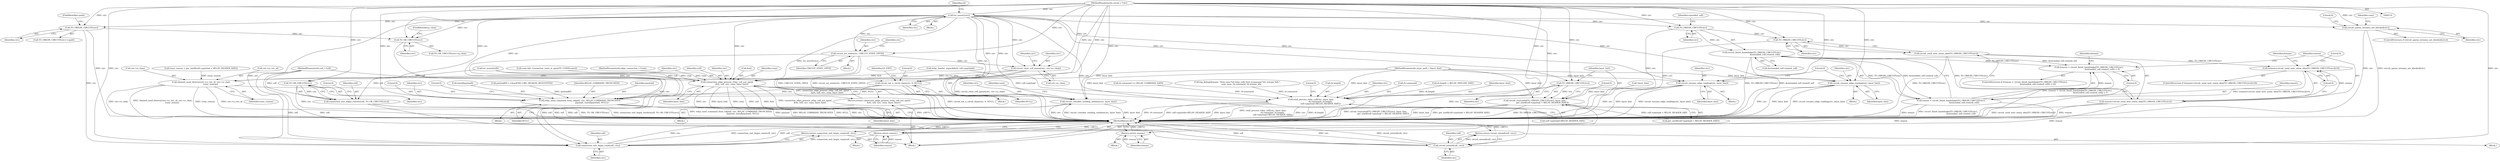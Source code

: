 digraph "0_tor_56a7c5bc15e0447203a491c1ee37de9939ad1dcd@API" {
"1000139" [label="(Call,tor_assert(circ))"];
"1000116" [label="(MethodParameterIn,circuit_t *circ)"];
"1000249" [label="(Call,connection_edge_process_relay_cell_not_open(\n               &rh, cell, circ, conn, layer_hint))"];
"1000248" [label="(Return,return connection_edge_process_relay_cell_not_open(\n               &rh, cell, circ, conn, layer_hint);)"];
"1000292" [label="(Call,TO_ORIGIN_CIRCUIT(circ))"];
"1000332" [label="(Call,TO_OR_CIRCUIT(circ))"];
"1000340" [label="(Call,connection_exit_begin_conn(cell, circ))"];
"1000339" [label="(Return,return connection_exit_begin_conn(cell, circ);)"];
"1000393" [label="(Call,circuit_consider_sending_sendme(circ, layer_hint))"];
"1000631" [label="(Call,circuit_extend(cell, circ))"];
"1000630" [label="(Return,return circuit_extend(cell, circ);)"];
"1000682" [label="(Call,TO_ORIGIN_CIRCUIT(circ))"];
"1000681" [label="(Call,circuit_finish_handshake(TO_ORIGIN_CIRCUIT(circ),\n                                         &extended_cell.created_cell))"];
"1000678" [label="(Call,(reason = circuit_finish_handshake(TO_ORIGIN_CIRCUIT(circ),\n                                         &extended_cell.created_cell)) < 0)"];
"1000679" [label="(Call,reason = circuit_finish_handshake(TO_ORIGIN_CIRCUIT(circ),\n                                         &extended_cell.created_cell))"];
"1000693" [label="(Return,return reason;)"];
"1000700" [label="(Call,TO_ORIGIN_CIRCUIT(circ))"];
"1000699" [label="(Call,circuit_send_next_onion_skin(TO_ORIGIN_CIRCUIT(circ)))"];
"1000696" [label="(Call,(reason=circuit_send_next_onion_skin(TO_ORIGIN_CIRCUIT(circ)))<0)"];
"1000697" [label="(Call,reason=circuit_send_next_onion_skin(TO_ORIGIN_CIRCUIT(circ)))"];
"1000707" [label="(Return,return reason;)"];
"1000746" [label="(Call,circuit_set_state(circ, CIRCUIT_STATE_OPEN))"];
"1000763" [label="(Call,circuit_clear_cell_queue(circ, circ->n_chan))"];
"1000768" [label="(Call,channel_send_destroy(circ->n_circ_id, circ->n_chan,\n                             trunc_reason))"];
"1000776" [label="(Call,circuit_set_n_circid_chan(circ, 0, NULL))"];
"1000792" [label="(Call,relay_send_command_from_edge(0, circ, RELAY_COMMAND_TRUNCATED,\n                                     payload, sizeof(payload), NULL))"];
"1000814" [label="(Call,TO_ORIGIN_CIRCUIT(circ))"];
"1000813" [label="(Call,circuit_truncated(TO_ORIGIN_CIRCUIT(circ), layer_hint,\n                        get_uint8(cell->payload + RELAY_HEADER_SIZE)))"];
"1000878" [label="(Call,circuit_resume_edge_reading(circ, layer_hint))"];
"1000913" [label="(Call,circuit_resume_edge_reading(circ, layer_hint))"];
"1000942" [label="(Call,circuit_queue_streams_are_blocked(circ))"];
"1001004" [label="(Call,TO_OR_CIRCUIT(circ))"];
"1001002" [label="(Call,connection_exit_begin_resolve(cell, TO_OR_CIRCUIT(circ)))"];
"1001033" [label="(Call,rend_process_relay_cell(circ, layer_hint,\n                              rh.command, rh.length,\n                              cell->payload+RELAY_HEADER_SIZE))"];
"1000813" [label="(Call,circuit_truncated(TO_ORIGIN_CIRCUIT(circ), layer_hint,\n                        get_uint8(cell->payload + RELAY_HEADER_SIZE)))"];
"1001034" [label="(Identifier,circ)"];
"1000768" [label="(Call,channel_send_destroy(circ->n_circ_id, circ->n_chan,\n                             trunc_reason))"];
"1000702" [label="(Literal,0)"];
"1000137" [label="(Call,tor_assert(cell))"];
"1000689" [label="(Block,)"];
"1000694" [label="(Identifier,reason)"];
"1000765" [label="(Call,circ->n_chan)"];
"1000682" [label="(Call,TO_ORIGIN_CIRCUIT(circ))"];
"1000941" [label="(ControlStructure,if (circuit_queue_streams_are_blocked(circ)))"];
"1000796" [label="(Identifier,payload)"];
"1001005" [label="(Identifier,circ)"];
"1000340" [label="(Call,connection_exit_begin_conn(cell, circ))"];
"1000116" [label="(MethodParameterIn,circuit_t *circ)"];
"1000770" [label="(Identifier,circ)"];
"1000710" [label="(Literal,0)"];
"1000943" [label="(Identifier,circ)"];
"1000632" [label="(Identifier,cell)"];
"1000707" [label="(Return,return reason;)"];
"1000680" [label="(Identifier,reason)"];
"1000247" [label="(Block,)"];
"1001036" [label="(Call,rh.command)"];
"1000751" [label="(Identifier,circ)"];
"1000804" [label="(Call,!layer_hint)"];
"1000341" [label="(Identifier,cell)"];
"1000339" [label="(Return,return connection_exit_begin_conn(cell, circ);)"];
"1000697" [label="(Call,reason=circuit_send_next_onion_skin(TO_ORIGIN_CIRCUIT(circ)))"];
"1000118" [label="(MethodParameterIn,crypt_path_t *layer_hint)"];
"1000793" [label="(Literal,0)"];
"1000139" [label="(Call,tor_assert(circ))"];
"1000255" [label="(Identifier,layer_hint)"];
"1000917" [label="(Literal,0)"];
"1000783" [label="(Block,)"];
"1001002" [label="(Call,connection_exit_begin_resolve(cell, TO_OR_CIRCUIT(circ)))"];
"1000294" [label="(FieldIdentifier,cpath)"];
"1000769" [label="(Call,circ->n_circ_id)"];
"1000394" [label="(Identifier,circ)"];
"1000699" [label="(Call,circuit_send_next_onion_skin(TO_ORIGIN_CIRCUIT(circ)))"];
"1000817" [label="(Call,get_uint8(cell->payload + RELAY_HEADER_SIZE))"];
"1000536" [label="(Block,)"];
"1000686" [label="(Identifier,extended_cell)"];
"1000160" [label="(Call,rh.length > RELAY_PAYLOAD_SIZE)"];
"1000260" [label="(Block,)"];
"1000915" [label="(Identifier,layer_hint)"];
"1001035" [label="(Identifier,layer_hint)"];
"1000794" [label="(Identifier,circ)"];
"1000698" [label="(Identifier,reason)"];
"1000683" [label="(Identifier,circ)"];
"1000764" [label="(Identifier,circ)"];
"1000949" [label="(Identifier,conn)"];
"1000677" [label="(ControlStructure,if ((reason = circuit_finish_handshake(TO_ORIGIN_CIRCUIT(circ),\n                                         &extended_cell.created_cell)) < 0))"];
"1000814" [label="(Call,TO_ORIGIN_CIRCUIT(circ))"];
"1000816" [label="(Identifier,layer_hint)"];
"1000678" [label="(Call,(reason = circuit_finish_handshake(TO_ORIGIN_CIRCUIT(circ),\n                                         &extended_cell.created_cell)) < 0)"];
"1000693" [label="(Return,return reason;)"];
"1000237" [label="(Call,rh.command == RELAY_COMMAND_DATA)"];
"1000878" [label="(Call,circuit_resume_edge_reading(circ, layer_hint))"];
"1000725" [label="(Block,)"];
"1000334" [label="(FieldIdentifier,p_chan)"];
"1000781" [label="(Identifier,LD_EXIT)"];
"1000700" [label="(Call,TO_ORIGIN_CIRCUIT(circ))"];
"1000140" [label="(Identifier,circ)"];
"1000205" [label="(Call,conn && !connection_state_is_open(TO_CONN(conn)))"];
"1000779" [label="(Identifier,NULL)"];
"1001033" [label="(Call,rend_process_relay_cell(circ, layer_hint,\n                              rh.command, rh.length,\n                              cell->payload+RELAY_HEADER_SIZE))"];
"1000141" [label="(Call,relay_header_unpack(&rh, cell->payload))"];
"1000801" [label="(Literal,0)"];
"1000879" [label="(Identifier,circ)"];
"1000701" [label="(Identifier,circ)"];
"1000776" [label="(Call,circuit_set_n_circid_chan(circ, 0, NULL))"];
"1000149" [label="(Call,log_debug(domain, \"Now seen %d relay cells here (command %d, stream %d).\",\n            num_seen, rh.command, rh.stream_id))"];
"1000249" [label="(Call,connection_edge_process_relay_cell_not_open(\n               &rh, cell, circ, conn, layer_hint))"];
"1000772" [label="(Call,circ->n_chan)"];
"1000696" [label="(Call,(reason=circuit_send_next_onion_skin(TO_ORIGIN_CIRCUIT(circ)))<0)"];
"1000914" [label="(Identifier,circ)"];
"1000747" [label="(Identifier,circ)"];
"1000946" [label="(Literal,0)"];
"1000695" [label="(ControlStructure,if ((reason=circuit_send_next_onion_skin(TO_ORIGIN_CIRCUIT(circ)))<0))"];
"1000815" [label="(Identifier,circ)"];
"1000705" [label="(Identifier,domain)"];
"1000143" [label="(Identifier,rh)"];
"1000681" [label="(Call,circuit_finish_handshake(TO_ORIGIN_CIRCUIT(circ),\n                                         &extended_cell.created_cell))"];
"1001042" [label="(Call,cell->payload+RELAY_HEADER_SIZE)"];
"1000633" [label="(Identifier,circ)"];
"1000703" [label="(Block,)"];
"1000117" [label="(MethodParameterIn,edge_connection_t *conn)"];
"1000942" [label="(Call,circuit_queue_streams_are_blocked(circ))"];
"1000332" [label="(Call,TO_OR_CIRCUIT(circ))"];
"1000252" [label="(Identifier,cell)"];
"1000755" [label="(Call,trunc_reason = get_uint8(cell->payload + RELAY_HEADER_SIZE))"];
"1000748" [label="(Identifier,CIRCUIT_STATE_OPEN)"];
"1000248" [label="(Return,return connection_edge_process_relay_cell_not_open(\n               &rh, cell, circ, conn, layer_hint);)"];
"1001048" [label="(Literal,0)"];
"1000880" [label="(Identifier,layer_hint)"];
"1001039" [label="(Call,rh.length)"];
"1000115" [label="(MethodParameterIn,cell_t *cell)"];
"1000797" [label="(Call,sizeof(payload))"];
"1000882" [label="(Block,)"];
"1000799" [label="(Identifier,NULL)"];
"1000785" [label="(Call,payload[0] = (char)END_CIRC_REASON_REQUESTED)"];
"1000746" [label="(Call,circuit_set_state(circ, CIRCUIT_STATE_OPEN))"];
"1000342" [label="(Identifier,circ)"];
"1000753" [label="(Block,)"];
"1000119" [label="(Block,)"];
"1000398" [label="(Identifier,conn)"];
"1000684" [label="(Call,&extended_cell.created_cell)"];
"1000708" [label="(Identifier,reason)"];
"1000777" [label="(Identifier,circ)"];
"1000631" [label="(Call,circuit_extend(cell, circ))"];
"1000630" [label="(Return,return circuit_extend(cell, circ);)"];
"1000679" [label="(Call,reason = circuit_finish_handshake(TO_ORIGIN_CIRCUIT(circ),\n                                         &extended_cell.created_cell))"];
"1001007" [label="(Literal,0)"];
"1000763" [label="(Call,circuit_clear_cell_queue(circ, circ->n_chan))"];
"1000292" [label="(Call,TO_ORIGIN_CIRCUIT(circ))"];
"1000850" [label="(Block,)"];
"1000333" [label="(Identifier,circ)"];
"1001058" [label="(MethodReturn,RET)"];
"1000792" [label="(Call,relay_send_command_from_edge(0, circ, RELAY_COMMAND_TRUNCATED,\n                                     payload, sizeof(payload), NULL))"];
"1000393" [label="(Call,circuit_consider_sending_sendme(circ, layer_hint))"];
"1000778" [label="(Literal,0)"];
"1001004" [label="(Call,TO_OR_CIRCUIT(circ))"];
"1000688" [label="(Literal,0)"];
"1000795" [label="(Identifier,RELAY_COMMAND_TRUNCATED)"];
"1001003" [label="(Identifier,cell)"];
"1000913" [label="(Call,circuit_resume_edge_reading(circ, layer_hint))"];
"1000293" [label="(Identifier,circ)"];
"1000824" [label="(Literal,0)"];
"1000291" [label="(Call,TO_ORIGIN_CIRCUIT(circ)->cpath)"];
"1000331" [label="(Call,TO_OR_CIRCUIT(circ)->p_chan)"];
"1000253" [label="(Identifier,circ)"];
"1000395" [label="(Identifier,layer_hint)"];
"1000691" [label="(Identifier,domain)"];
"1000250" [label="(Call,&rh)"];
"1000775" [label="(Identifier,trunc_reason)"];
"1000254" [label="(Identifier,conn)"];
"1000139" -> "1000119"  [label="AST: "];
"1000139" -> "1000140"  [label="CFG: "];
"1000140" -> "1000139"  [label="AST: "];
"1000143" -> "1000139"  [label="CFG: "];
"1000139" -> "1001058"  [label="DDG: tor_assert(circ)"];
"1000139" -> "1001058"  [label="DDG: circ"];
"1000116" -> "1000139"  [label="DDG: circ"];
"1000139" -> "1000249"  [label="DDG: circ"];
"1000139" -> "1000292"  [label="DDG: circ"];
"1000139" -> "1000332"  [label="DDG: circ"];
"1000139" -> "1000340"  [label="DDG: circ"];
"1000139" -> "1000393"  [label="DDG: circ"];
"1000139" -> "1000631"  [label="DDG: circ"];
"1000139" -> "1000682"  [label="DDG: circ"];
"1000139" -> "1000746"  [label="DDG: circ"];
"1000139" -> "1000763"  [label="DDG: circ"];
"1000139" -> "1000792"  [label="DDG: circ"];
"1000139" -> "1000814"  [label="DDG: circ"];
"1000139" -> "1000878"  [label="DDG: circ"];
"1000139" -> "1000913"  [label="DDG: circ"];
"1000139" -> "1000942"  [label="DDG: circ"];
"1000139" -> "1001004"  [label="DDG: circ"];
"1000139" -> "1001033"  [label="DDG: circ"];
"1000116" -> "1000114"  [label="AST: "];
"1000116" -> "1001058"  [label="DDG: circ"];
"1000116" -> "1000249"  [label="DDG: circ"];
"1000116" -> "1000292"  [label="DDG: circ"];
"1000116" -> "1000332"  [label="DDG: circ"];
"1000116" -> "1000340"  [label="DDG: circ"];
"1000116" -> "1000393"  [label="DDG: circ"];
"1000116" -> "1000631"  [label="DDG: circ"];
"1000116" -> "1000682"  [label="DDG: circ"];
"1000116" -> "1000700"  [label="DDG: circ"];
"1000116" -> "1000746"  [label="DDG: circ"];
"1000116" -> "1000763"  [label="DDG: circ"];
"1000116" -> "1000776"  [label="DDG: circ"];
"1000116" -> "1000792"  [label="DDG: circ"];
"1000116" -> "1000814"  [label="DDG: circ"];
"1000116" -> "1000878"  [label="DDG: circ"];
"1000116" -> "1000913"  [label="DDG: circ"];
"1000116" -> "1000942"  [label="DDG: circ"];
"1000116" -> "1001004"  [label="DDG: circ"];
"1000116" -> "1001033"  [label="DDG: circ"];
"1000249" -> "1000248"  [label="AST: "];
"1000249" -> "1000255"  [label="CFG: "];
"1000250" -> "1000249"  [label="AST: "];
"1000252" -> "1000249"  [label="AST: "];
"1000253" -> "1000249"  [label="AST: "];
"1000254" -> "1000249"  [label="AST: "];
"1000255" -> "1000249"  [label="AST: "];
"1000248" -> "1000249"  [label="CFG: "];
"1000249" -> "1001058"  [label="DDG: circ"];
"1000249" -> "1001058"  [label="DDG: layer_hint"];
"1000249" -> "1001058"  [label="DDG: conn"];
"1000249" -> "1001058"  [label="DDG: cell"];
"1000249" -> "1001058"  [label="DDG: &rh"];
"1000249" -> "1001058"  [label="DDG: connection_edge_process_relay_cell_not_open(\n               &rh, cell, circ, conn, layer_hint)"];
"1000249" -> "1000248"  [label="DDG: connection_edge_process_relay_cell_not_open(\n               &rh, cell, circ, conn, layer_hint)"];
"1000141" -> "1000249"  [label="DDG: &rh"];
"1000137" -> "1000249"  [label="DDG: cell"];
"1000115" -> "1000249"  [label="DDG: cell"];
"1000205" -> "1000249"  [label="DDG: conn"];
"1000117" -> "1000249"  [label="DDG: conn"];
"1000118" -> "1000249"  [label="DDG: layer_hint"];
"1000248" -> "1000247"  [label="AST: "];
"1001058" -> "1000248"  [label="CFG: "];
"1000248" -> "1001058"  [label="DDG: <RET>"];
"1000292" -> "1000291"  [label="AST: "];
"1000292" -> "1000293"  [label="CFG: "];
"1000293" -> "1000292"  [label="AST: "];
"1000294" -> "1000292"  [label="CFG: "];
"1000292" -> "1001058"  [label="DDG: circ"];
"1000292" -> "1000332"  [label="DDG: circ"];
"1000292" -> "1000340"  [label="DDG: circ"];
"1000332" -> "1000331"  [label="AST: "];
"1000332" -> "1000333"  [label="CFG: "];
"1000333" -> "1000332"  [label="AST: "];
"1000334" -> "1000332"  [label="CFG: "];
"1000332" -> "1000340"  [label="DDG: circ"];
"1000340" -> "1000339"  [label="AST: "];
"1000340" -> "1000342"  [label="CFG: "];
"1000341" -> "1000340"  [label="AST: "];
"1000342" -> "1000340"  [label="AST: "];
"1000339" -> "1000340"  [label="CFG: "];
"1000340" -> "1001058"  [label="DDG: circ"];
"1000340" -> "1001058"  [label="DDG: connection_exit_begin_conn(cell, circ)"];
"1000340" -> "1001058"  [label="DDG: cell"];
"1000340" -> "1000339"  [label="DDG: connection_exit_begin_conn(cell, circ)"];
"1000137" -> "1000340"  [label="DDG: cell"];
"1000115" -> "1000340"  [label="DDG: cell"];
"1000339" -> "1000260"  [label="AST: "];
"1001058" -> "1000339"  [label="CFG: "];
"1000339" -> "1001058"  [label="DDG: <RET>"];
"1000393" -> "1000260"  [label="AST: "];
"1000393" -> "1000395"  [label="CFG: "];
"1000394" -> "1000393"  [label="AST: "];
"1000395" -> "1000393"  [label="AST: "];
"1000398" -> "1000393"  [label="CFG: "];
"1000393" -> "1001058"  [label="DDG: circ"];
"1000393" -> "1001058"  [label="DDG: circuit_consider_sending_sendme(circ, layer_hint)"];
"1000393" -> "1001058"  [label="DDG: layer_hint"];
"1000118" -> "1000393"  [label="DDG: layer_hint"];
"1000631" -> "1000630"  [label="AST: "];
"1000631" -> "1000633"  [label="CFG: "];
"1000632" -> "1000631"  [label="AST: "];
"1000633" -> "1000631"  [label="AST: "];
"1000630" -> "1000631"  [label="CFG: "];
"1000631" -> "1001058"  [label="DDG: cell"];
"1000631" -> "1001058"  [label="DDG: circ"];
"1000631" -> "1001058"  [label="DDG: circuit_extend(cell, circ)"];
"1000631" -> "1000630"  [label="DDG: circuit_extend(cell, circ)"];
"1000137" -> "1000631"  [label="DDG: cell"];
"1000115" -> "1000631"  [label="DDG: cell"];
"1000630" -> "1000536"  [label="AST: "];
"1001058" -> "1000630"  [label="CFG: "];
"1000630" -> "1001058"  [label="DDG: <RET>"];
"1000682" -> "1000681"  [label="AST: "];
"1000682" -> "1000683"  [label="CFG: "];
"1000683" -> "1000682"  [label="AST: "];
"1000686" -> "1000682"  [label="CFG: "];
"1000682" -> "1001058"  [label="DDG: circ"];
"1000682" -> "1000681"  [label="DDG: circ"];
"1000682" -> "1000700"  [label="DDG: circ"];
"1000681" -> "1000679"  [label="AST: "];
"1000681" -> "1000684"  [label="CFG: "];
"1000684" -> "1000681"  [label="AST: "];
"1000679" -> "1000681"  [label="CFG: "];
"1000681" -> "1001058"  [label="DDG: TO_ORIGIN_CIRCUIT(circ)"];
"1000681" -> "1001058"  [label="DDG: &extended_cell.created_cell"];
"1000681" -> "1000678"  [label="DDG: TO_ORIGIN_CIRCUIT(circ)"];
"1000681" -> "1000678"  [label="DDG: &extended_cell.created_cell"];
"1000681" -> "1000679"  [label="DDG: TO_ORIGIN_CIRCUIT(circ)"];
"1000681" -> "1000679"  [label="DDG: &extended_cell.created_cell"];
"1000678" -> "1000677"  [label="AST: "];
"1000678" -> "1000688"  [label="CFG: "];
"1000679" -> "1000678"  [label="AST: "];
"1000688" -> "1000678"  [label="AST: "];
"1000691" -> "1000678"  [label="CFG: "];
"1000698" -> "1000678"  [label="CFG: "];
"1000678" -> "1001058"  [label="DDG: (reason = circuit_finish_handshake(TO_ORIGIN_CIRCUIT(circ),\n                                         &extended_cell.created_cell)) < 0"];
"1000679" -> "1000678"  [label="DDG: reason"];
"1000680" -> "1000679"  [label="AST: "];
"1000688" -> "1000679"  [label="CFG: "];
"1000679" -> "1001058"  [label="DDG: circuit_finish_handshake(TO_ORIGIN_CIRCUIT(circ),\n                                         &extended_cell.created_cell)"];
"1000679" -> "1001058"  [label="DDG: reason"];
"1000679" -> "1000693"  [label="DDG: reason"];
"1000693" -> "1000689"  [label="AST: "];
"1000693" -> "1000694"  [label="CFG: "];
"1000694" -> "1000693"  [label="AST: "];
"1001058" -> "1000693"  [label="CFG: "];
"1000693" -> "1001058"  [label="DDG: <RET>"];
"1000694" -> "1000693"  [label="DDG: reason"];
"1000700" -> "1000699"  [label="AST: "];
"1000700" -> "1000701"  [label="CFG: "];
"1000701" -> "1000700"  [label="AST: "];
"1000699" -> "1000700"  [label="CFG: "];
"1000700" -> "1001058"  [label="DDG: circ"];
"1000700" -> "1000699"  [label="DDG: circ"];
"1000699" -> "1000697"  [label="AST: "];
"1000697" -> "1000699"  [label="CFG: "];
"1000699" -> "1001058"  [label="DDG: TO_ORIGIN_CIRCUIT(circ)"];
"1000699" -> "1000696"  [label="DDG: TO_ORIGIN_CIRCUIT(circ)"];
"1000699" -> "1000697"  [label="DDG: TO_ORIGIN_CIRCUIT(circ)"];
"1000696" -> "1000695"  [label="AST: "];
"1000696" -> "1000702"  [label="CFG: "];
"1000697" -> "1000696"  [label="AST: "];
"1000702" -> "1000696"  [label="AST: "];
"1000705" -> "1000696"  [label="CFG: "];
"1000710" -> "1000696"  [label="CFG: "];
"1000696" -> "1001058"  [label="DDG: (reason=circuit_send_next_onion_skin(TO_ORIGIN_CIRCUIT(circ)))<0"];
"1000697" -> "1000696"  [label="DDG: reason"];
"1000698" -> "1000697"  [label="AST: "];
"1000702" -> "1000697"  [label="CFG: "];
"1000697" -> "1001058"  [label="DDG: circuit_send_next_onion_skin(TO_ORIGIN_CIRCUIT(circ))"];
"1000697" -> "1001058"  [label="DDG: reason"];
"1000697" -> "1000707"  [label="DDG: reason"];
"1000707" -> "1000703"  [label="AST: "];
"1000707" -> "1000708"  [label="CFG: "];
"1000708" -> "1000707"  [label="AST: "];
"1001058" -> "1000707"  [label="CFG: "];
"1000707" -> "1001058"  [label="DDG: <RET>"];
"1000708" -> "1000707"  [label="DDG: reason"];
"1000746" -> "1000725"  [label="AST: "];
"1000746" -> "1000748"  [label="CFG: "];
"1000747" -> "1000746"  [label="AST: "];
"1000748" -> "1000746"  [label="AST: "];
"1000751" -> "1000746"  [label="CFG: "];
"1000746" -> "1001058"  [label="DDG: CIRCUIT_STATE_OPEN"];
"1000746" -> "1001058"  [label="DDG: circuit_set_state(circ, CIRCUIT_STATE_OPEN)"];
"1000746" -> "1000763"  [label="DDG: circ"];
"1000746" -> "1000792"  [label="DDG: circ"];
"1000763" -> "1000753"  [label="AST: "];
"1000763" -> "1000765"  [label="CFG: "];
"1000764" -> "1000763"  [label="AST: "];
"1000765" -> "1000763"  [label="AST: "];
"1000770" -> "1000763"  [label="CFG: "];
"1000763" -> "1001058"  [label="DDG: circuit_clear_cell_queue(circ, circ->n_chan)"];
"1000763" -> "1000768"  [label="DDG: circ->n_chan"];
"1000763" -> "1000776"  [label="DDG: circ"];
"1000768" -> "1000753"  [label="AST: "];
"1000768" -> "1000775"  [label="CFG: "];
"1000769" -> "1000768"  [label="AST: "];
"1000772" -> "1000768"  [label="AST: "];
"1000775" -> "1000768"  [label="AST: "];
"1000777" -> "1000768"  [label="CFG: "];
"1000768" -> "1001058"  [label="DDG: circ->n_circ_id"];
"1000768" -> "1001058"  [label="DDG: circ->n_chan"];
"1000768" -> "1001058"  [label="DDG: channel_send_destroy(circ->n_circ_id, circ->n_chan,\n                             trunc_reason)"];
"1000768" -> "1001058"  [label="DDG: trunc_reason"];
"1000755" -> "1000768"  [label="DDG: trunc_reason"];
"1000776" -> "1000753"  [label="AST: "];
"1000776" -> "1000779"  [label="CFG: "];
"1000777" -> "1000776"  [label="AST: "];
"1000778" -> "1000776"  [label="AST: "];
"1000779" -> "1000776"  [label="AST: "];
"1000781" -> "1000776"  [label="CFG: "];
"1000776" -> "1001058"  [label="DDG: circuit_set_n_circid_chan(circ, 0, NULL)"];
"1000776" -> "1000792"  [label="DDG: circ"];
"1000776" -> "1000792"  [label="DDG: NULL"];
"1000792" -> "1000783"  [label="AST: "];
"1000792" -> "1000799"  [label="CFG: "];
"1000793" -> "1000792"  [label="AST: "];
"1000794" -> "1000792"  [label="AST: "];
"1000795" -> "1000792"  [label="AST: "];
"1000796" -> "1000792"  [label="AST: "];
"1000797" -> "1000792"  [label="AST: "];
"1000799" -> "1000792"  [label="AST: "];
"1000801" -> "1000792"  [label="CFG: "];
"1000792" -> "1001058"  [label="DDG: relay_send_command_from_edge(0, circ, RELAY_COMMAND_TRUNCATED,\n                                     payload, sizeof(payload), NULL)"];
"1000792" -> "1001058"  [label="DDG: payload"];
"1000792" -> "1001058"  [label="DDG: RELAY_COMMAND_TRUNCATED"];
"1000792" -> "1001058"  [label="DDG: NULL"];
"1000792" -> "1001058"  [label="DDG: circ"];
"1000785" -> "1000792"  [label="DDG: payload[0]"];
"1000814" -> "1000813"  [label="AST: "];
"1000814" -> "1000815"  [label="CFG: "];
"1000815" -> "1000814"  [label="AST: "];
"1000816" -> "1000814"  [label="CFG: "];
"1000814" -> "1001058"  [label="DDG: circ"];
"1000814" -> "1000813"  [label="DDG: circ"];
"1000813" -> "1000260"  [label="AST: "];
"1000813" -> "1000817"  [label="CFG: "];
"1000816" -> "1000813"  [label="AST: "];
"1000817" -> "1000813"  [label="AST: "];
"1000824" -> "1000813"  [label="CFG: "];
"1000813" -> "1001058"  [label="DDG: layer_hint"];
"1000813" -> "1001058"  [label="DDG: get_uint8(cell->payload + RELAY_HEADER_SIZE)"];
"1000813" -> "1001058"  [label="DDG: TO_ORIGIN_CIRCUIT(circ)"];
"1000813" -> "1001058"  [label="DDG: circuit_truncated(TO_ORIGIN_CIRCUIT(circ), layer_hint,\n                        get_uint8(cell->payload + RELAY_HEADER_SIZE))"];
"1000804" -> "1000813"  [label="DDG: layer_hint"];
"1000118" -> "1000813"  [label="DDG: layer_hint"];
"1000817" -> "1000813"  [label="DDG: cell->payload + RELAY_HEADER_SIZE"];
"1000878" -> "1000850"  [label="AST: "];
"1000878" -> "1000880"  [label="CFG: "];
"1000879" -> "1000878"  [label="AST: "];
"1000880" -> "1000878"  [label="AST: "];
"1000917" -> "1000878"  [label="CFG: "];
"1000878" -> "1001058"  [label="DDG: circuit_resume_edge_reading(circ, layer_hint)"];
"1000878" -> "1001058"  [label="DDG: circ"];
"1000878" -> "1001058"  [label="DDG: layer_hint"];
"1000118" -> "1000878"  [label="DDG: layer_hint"];
"1000913" -> "1000882"  [label="AST: "];
"1000913" -> "1000915"  [label="CFG: "];
"1000914" -> "1000913"  [label="AST: "];
"1000915" -> "1000913"  [label="AST: "];
"1000917" -> "1000913"  [label="CFG: "];
"1000913" -> "1001058"  [label="DDG: circ"];
"1000913" -> "1001058"  [label="DDG: layer_hint"];
"1000913" -> "1001058"  [label="DDG: circuit_resume_edge_reading(circ, layer_hint)"];
"1000118" -> "1000913"  [label="DDG: layer_hint"];
"1000942" -> "1000941"  [label="AST: "];
"1000942" -> "1000943"  [label="CFG: "];
"1000943" -> "1000942"  [label="AST: "];
"1000946" -> "1000942"  [label="CFG: "];
"1000949" -> "1000942"  [label="CFG: "];
"1000942" -> "1001058"  [label="DDG: circuit_queue_streams_are_blocked(circ)"];
"1000942" -> "1001058"  [label="DDG: circ"];
"1001004" -> "1001002"  [label="AST: "];
"1001004" -> "1001005"  [label="CFG: "];
"1001005" -> "1001004"  [label="AST: "];
"1001002" -> "1001004"  [label="CFG: "];
"1001004" -> "1001058"  [label="DDG: circ"];
"1001004" -> "1001002"  [label="DDG: circ"];
"1001002" -> "1000260"  [label="AST: "];
"1001003" -> "1001002"  [label="AST: "];
"1001007" -> "1001002"  [label="CFG: "];
"1001002" -> "1001058"  [label="DDG: cell"];
"1001002" -> "1001058"  [label="DDG: TO_OR_CIRCUIT(circ)"];
"1001002" -> "1001058"  [label="DDG: connection_exit_begin_resolve(cell, TO_OR_CIRCUIT(circ))"];
"1000137" -> "1001002"  [label="DDG: cell"];
"1000115" -> "1001002"  [label="DDG: cell"];
"1001033" -> "1000260"  [label="AST: "];
"1001033" -> "1001042"  [label="CFG: "];
"1001034" -> "1001033"  [label="AST: "];
"1001035" -> "1001033"  [label="AST: "];
"1001036" -> "1001033"  [label="AST: "];
"1001039" -> "1001033"  [label="AST: "];
"1001042" -> "1001033"  [label="AST: "];
"1001048" -> "1001033"  [label="CFG: "];
"1001033" -> "1001058"  [label="DDG: rh.command"];
"1001033" -> "1001058"  [label="DDG: cell->payload+RELAY_HEADER_SIZE"];
"1001033" -> "1001058"  [label="DDG: layer_hint"];
"1001033" -> "1001058"  [label="DDG: rend_process_relay_cell(circ, layer_hint,\n                              rh.command, rh.length,\n                              cell->payload+RELAY_HEADER_SIZE)"];
"1001033" -> "1001058"  [label="DDG: circ"];
"1001033" -> "1001058"  [label="DDG: rh.length"];
"1000118" -> "1001033"  [label="DDG: layer_hint"];
"1000237" -> "1001033"  [label="DDG: rh.command"];
"1000149" -> "1001033"  [label="DDG: rh.command"];
"1000160" -> "1001033"  [label="DDG: rh.length"];
"1000141" -> "1001033"  [label="DDG: cell->payload"];
}
